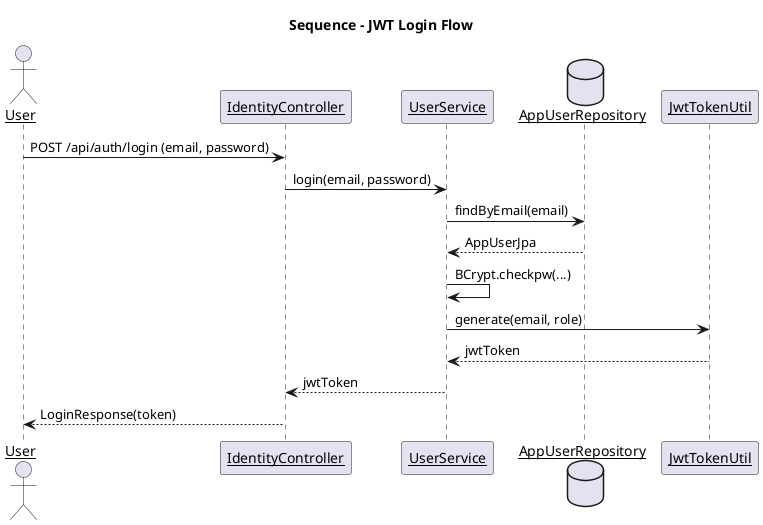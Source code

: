 @startuml
title Sequence - JWT Login Flow
skinparam shadowing false
skinparam sequenceArrowThickness 1
skinparam sequenceParticipant underline

actor User
participant "IdentityController" as Controller
participant "UserService" as Service
database "AppUserRepository" as Repo
participant "JwtTokenUtil" as Jwt

User -> Controller : POST /api/auth/login (email, password)
Controller -> Service : login(email, password)
Service -> Repo : findByEmail(email)
Repo --> Service : AppUserJpa
Service -> Service : BCrypt.checkpw(...)
Service -> Jwt : generate(email, role)
Jwt --> Service : jwtToken
Service --> Controller : jwtToken
Controller --> User : LoginResponse(token)
@enduml